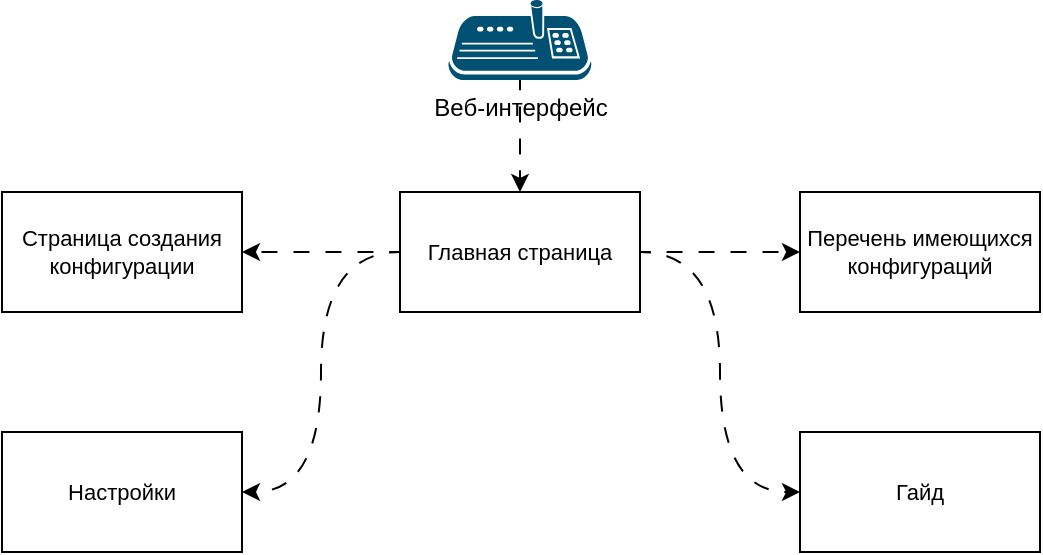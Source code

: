 <mxfile version="26.0.15">
  <diagram name="Page-1" id="mynGqa96a9ndCNqvYNBf">
    <mxGraphModel dx="1567" dy="632" grid="0" gridSize="10" guides="1" tooltips="1" connect="1" arrows="1" fold="1" page="0" pageScale="1" pageWidth="850" pageHeight="1100" math="0" shadow="0">
      <root>
        <mxCell id="0" />
        <mxCell id="KJfv0gg_ucI4pZ0g48hR-99" value="UX" visible="0" parent="0" />
        <mxCell id="KJfv0gg_ucI4pZ0g48hR-151" style="edgeStyle=orthogonalEdgeStyle;shape=connector;curved=1;rounded=0;orthogonalLoop=1;jettySize=auto;html=1;entryX=0;entryY=0.5;entryDx=0;entryDy=0;shadow=0;strokeColor=default;align=center;verticalAlign=middle;fontFamily=Helvetica;fontSize=11;fontColor=default;labelBackgroundColor=default;endArrow=classic;flowAnimation=1;" edge="1" parent="KJfv0gg_ucI4pZ0g48hR-99" source="KJfv0gg_ucI4pZ0g48hR-100" target="KJfv0gg_ucI4pZ0g48hR-150">
          <mxGeometry relative="1" as="geometry" />
        </mxCell>
        <mxCell id="KJfv0gg_ucI4pZ0g48hR-100" value="Пользователь" style="shape=umlActor;verticalLabelPosition=bottom;verticalAlign=top;html=1;outlineConnect=0;" vertex="1" parent="KJfv0gg_ucI4pZ0g48hR-99">
          <mxGeometry x="40" y="140" width="30" height="60" as="geometry" />
        </mxCell>
        <mxCell id="KJfv0gg_ucI4pZ0g48hR-153" value="" style="edgeStyle=orthogonalEdgeStyle;shape=connector;curved=1;rounded=0;orthogonalLoop=1;jettySize=auto;html=1;shadow=0;strokeColor=default;align=center;verticalAlign=middle;fontFamily=Helvetica;fontSize=11;fontColor=default;labelBackgroundColor=default;endArrow=classic;flowAnimation=1;" edge="1" parent="KJfv0gg_ucI4pZ0g48hR-99" source="KJfv0gg_ucI4pZ0g48hR-150" target="KJfv0gg_ucI4pZ0g48hR-152">
          <mxGeometry relative="1" as="geometry" />
        </mxCell>
        <mxCell id="KJfv0gg_ucI4pZ0g48hR-150" value="&lt;span&gt;Начало работы с продуктом&lt;/span&gt;" style="ellipse;whiteSpace=wrap;html=1;fontFamily=Helvetica;fontSize=11;fontColor=default;labelBackgroundColor=default;" vertex="1" parent="KJfv0gg_ucI4pZ0g48hR-99">
          <mxGeometry x="122" y="130" width="204" height="80" as="geometry" />
        </mxCell>
        <mxCell id="KJfv0gg_ucI4pZ0g48hR-155" value="" style="edgeStyle=orthogonalEdgeStyle;shape=connector;curved=1;rounded=0;orthogonalLoop=1;jettySize=auto;html=1;shadow=0;strokeColor=default;align=center;verticalAlign=middle;fontFamily=Helvetica;fontSize=11;fontColor=default;labelBackgroundColor=default;endArrow=classic;flowAnimation=1;" edge="1" parent="KJfv0gg_ucI4pZ0g48hR-99" source="KJfv0gg_ucI4pZ0g48hR-152" target="KJfv0gg_ucI4pZ0g48hR-154">
          <mxGeometry relative="1" as="geometry" />
        </mxCell>
        <mxCell id="KJfv0gg_ucI4pZ0g48hR-156" value="Нет" style="edgeLabel;html=1;align=center;verticalAlign=middle;resizable=0;points=[];fontFamily=Helvetica;fontSize=11;fontColor=default;labelBackgroundColor=default;" vertex="1" connectable="0" parent="KJfv0gg_ucI4pZ0g48hR-155">
          <mxGeometry x="-0.119" relative="1" as="geometry">
            <mxPoint as="offset" />
          </mxGeometry>
        </mxCell>
        <mxCell id="KJfv0gg_ucI4pZ0g48hR-159" value="" style="edgeStyle=orthogonalEdgeStyle;shape=connector;curved=1;rounded=0;orthogonalLoop=1;jettySize=auto;html=1;shadow=0;strokeColor=default;align=center;verticalAlign=middle;fontFamily=Helvetica;fontSize=11;fontColor=default;labelBackgroundColor=default;endArrow=classic;flowAnimation=1;" edge="1" parent="KJfv0gg_ucI4pZ0g48hR-99" source="KJfv0gg_ucI4pZ0g48hR-152" target="KJfv0gg_ucI4pZ0g48hR-158">
          <mxGeometry relative="1" as="geometry" />
        </mxCell>
        <mxCell id="KJfv0gg_ucI4pZ0g48hR-160" value="Да" style="edgeLabel;html=1;align=center;verticalAlign=middle;resizable=0;points=[];fontFamily=Helvetica;fontSize=11;fontColor=default;labelBackgroundColor=default;" vertex="1" connectable="0" parent="KJfv0gg_ucI4pZ0g48hR-159">
          <mxGeometry x="-0.03" relative="1" as="geometry">
            <mxPoint as="offset" />
          </mxGeometry>
        </mxCell>
        <mxCell id="KJfv0gg_ucI4pZ0g48hR-152" value="Конфигурация&lt;div&gt;существует?&lt;/div&gt;" style="rhombus;whiteSpace=wrap;html=1;fontSize=11;labelBackgroundColor=default;" vertex="1" parent="KJfv0gg_ucI4pZ0g48hR-99">
          <mxGeometry x="148.5" y="289" width="151" height="80" as="geometry" />
        </mxCell>
        <mxCell id="KJfv0gg_ucI4pZ0g48hR-162" value="" style="edgeStyle=orthogonalEdgeStyle;shape=connector;curved=1;rounded=0;orthogonalLoop=1;jettySize=auto;html=1;shadow=0;strokeColor=default;align=center;verticalAlign=middle;fontFamily=Helvetica;fontSize=11;fontColor=default;labelBackgroundColor=default;endArrow=classic;flowAnimation=1;" edge="1" parent="KJfv0gg_ucI4pZ0g48hR-99" source="KJfv0gg_ucI4pZ0g48hR-154" target="KJfv0gg_ucI4pZ0g48hR-161">
          <mxGeometry relative="1" as="geometry" />
        </mxCell>
        <mxCell id="KJfv0gg_ucI4pZ0g48hR-154" value="Создание конфигурации" style="ellipse;whiteSpace=wrap;html=1;fontSize=11;labelBackgroundColor=default;" vertex="1" parent="KJfv0gg_ucI4pZ0g48hR-99">
          <mxGeometry x="-122" y="289" width="155" height="80" as="geometry" />
        </mxCell>
        <mxCell id="KJfv0gg_ucI4pZ0g48hR-215" value="" style="edgeStyle=orthogonalEdgeStyle;shape=connector;curved=1;rounded=0;orthogonalLoop=1;jettySize=auto;html=1;shadow=0;strokeColor=default;align=center;verticalAlign=middle;fontFamily=Helvetica;fontSize=11;fontColor=default;labelBorderColor=none;labelBackgroundColor=none;endArrow=classic;flowAnimation=1;" edge="1" parent="KJfv0gg_ucI4pZ0g48hR-99" source="KJfv0gg_ucI4pZ0g48hR-158" target="KJfv0gg_ucI4pZ0g48hR-214">
          <mxGeometry relative="1" as="geometry" />
        </mxCell>
        <mxCell id="KJfv0gg_ucI4pZ0g48hR-158" value="Выбор конфигурации из списка существующих" style="ellipse;whiteSpace=wrap;html=1;fontSize=11;labelBackgroundColor=none;" vertex="1" parent="KJfv0gg_ucI4pZ0g48hR-99">
          <mxGeometry x="415" y="289" width="136" height="80" as="geometry" />
        </mxCell>
        <mxCell id="KJfv0gg_ucI4pZ0g48hR-164" value="" style="edgeStyle=orthogonalEdgeStyle;shape=connector;curved=1;rounded=0;orthogonalLoop=1;jettySize=auto;html=1;shadow=0;strokeColor=default;align=center;verticalAlign=middle;fontFamily=Helvetica;fontSize=11;fontColor=default;labelBackgroundColor=default;endArrow=classic;flowAnimation=1;" edge="1" parent="KJfv0gg_ucI4pZ0g48hR-99" source="KJfv0gg_ucI4pZ0g48hR-161" target="KJfv0gg_ucI4pZ0g48hR-163">
          <mxGeometry relative="1" as="geometry" />
        </mxCell>
        <mxCell id="KJfv0gg_ucI4pZ0g48hR-161" value="Задать имя новой конфигурации" style="shape=process;whiteSpace=wrap;html=1;backgroundOutline=1;fontSize=11;labelBackgroundColor=default;rounded=0;shadow=0;" vertex="1" parent="KJfv0gg_ucI4pZ0g48hR-99">
          <mxGeometry x="-104.5" y="459" width="120" height="60" as="geometry" />
        </mxCell>
        <mxCell id="KJfv0gg_ucI4pZ0g48hR-166" value="" style="edgeStyle=orthogonalEdgeStyle;shape=connector;curved=1;rounded=0;orthogonalLoop=1;jettySize=auto;html=1;shadow=0;strokeColor=default;align=center;verticalAlign=middle;fontFamily=Helvetica;fontSize=11;fontColor=default;labelBackgroundColor=default;endArrow=classic;flowAnimation=1;" edge="1" parent="KJfv0gg_ucI4pZ0g48hR-99" source="KJfv0gg_ucI4pZ0g48hR-163" target="KJfv0gg_ucI4pZ0g48hR-165">
          <mxGeometry relative="1" as="geometry" />
        </mxCell>
        <mxCell id="KJfv0gg_ucI4pZ0g48hR-163" value="Задать домен сайта" style="shape=process;whiteSpace=wrap;html=1;backgroundOutline=1;fontSize=11;labelBackgroundColor=default;rounded=0;shadow=0;" vertex="1" parent="KJfv0gg_ucI4pZ0g48hR-99">
          <mxGeometry x="-104.5" y="599" width="120" height="60" as="geometry" />
        </mxCell>
        <mxCell id="KJfv0gg_ucI4pZ0g48hR-168" value="" style="edgeStyle=orthogonalEdgeStyle;shape=connector;curved=1;rounded=0;orthogonalLoop=1;jettySize=auto;html=1;shadow=0;strokeColor=default;align=center;verticalAlign=middle;fontFamily=Helvetica;fontSize=11;fontColor=default;labelBackgroundColor=default;endArrow=classic;flowAnimation=1;" edge="1" parent="KJfv0gg_ucI4pZ0g48hR-99" source="KJfv0gg_ucI4pZ0g48hR-165" target="KJfv0gg_ucI4pZ0g48hR-167">
          <mxGeometry relative="1" as="geometry" />
        </mxCell>
        <mxCell id="KJfv0gg_ucI4pZ0g48hR-165" value="Нажать на кнопку &quot;Выбрать референсный элемент&quot;" style="shape=process;whiteSpace=wrap;html=1;backgroundOutline=1;fontSize=11;labelBackgroundColor=default;rounded=0;shadow=0;" vertex="1" parent="KJfv0gg_ucI4pZ0g48hR-99">
          <mxGeometry x="-104.5" y="739" width="120" height="60" as="geometry" />
        </mxCell>
        <mxCell id="KJfv0gg_ucI4pZ0g48hR-170" value="" style="edgeStyle=orthogonalEdgeStyle;shape=connector;curved=1;rounded=0;orthogonalLoop=1;jettySize=auto;html=1;shadow=0;strokeColor=default;align=center;verticalAlign=middle;fontFamily=Helvetica;fontSize=11;fontColor=default;labelBackgroundColor=default;endArrow=classic;flowAnimation=1;" edge="1" parent="KJfv0gg_ucI4pZ0g48hR-99" source="KJfv0gg_ucI4pZ0g48hR-167" target="KJfv0gg_ucI4pZ0g48hR-169">
          <mxGeometry relative="1" as="geometry" />
        </mxCell>
        <mxCell id="KJfv0gg_ucI4pZ0g48hR-167" value="Открывается заданный сайт, запускается скрипт и ожидает выбора элемента на странице" style="whiteSpace=wrap;html=1;fontSize=11;labelBackgroundColor=default;rounded=0;shadow=0;" vertex="1" parent="KJfv0gg_ucI4pZ0g48hR-99">
          <mxGeometry x="-104.5" y="879" width="120" height="71" as="geometry" />
        </mxCell>
        <mxCell id="KJfv0gg_ucI4pZ0g48hR-174" value="" style="edgeStyle=orthogonalEdgeStyle;shape=connector;curved=1;rounded=0;orthogonalLoop=1;jettySize=auto;html=1;shadow=0;strokeColor=default;align=center;verticalAlign=middle;fontFamily=Helvetica;fontSize=11;fontColor=default;labelBackgroundColor=default;endArrow=classic;flowAnimation=1;" edge="1" parent="KJfv0gg_ucI4pZ0g48hR-99" source="KJfv0gg_ucI4pZ0g48hR-169" target="KJfv0gg_ucI4pZ0g48hR-173">
          <mxGeometry relative="1" as="geometry" />
        </mxCell>
        <mxCell id="KJfv0gg_ucI4pZ0g48hR-169" value="Подсвечиваются подобные элементы, а пользователю показывается информация о выбранном элементе и предлагается подтвердить выбранный элемент" style="whiteSpace=wrap;html=1;fontSize=11;labelBackgroundColor=default;rounded=0;shadow=0;" vertex="1" parent="KJfv0gg_ucI4pZ0g48hR-99">
          <mxGeometry x="-104.5" y="1035.5" width="120" height="130.5" as="geometry" />
        </mxCell>
        <mxCell id="KJfv0gg_ucI4pZ0g48hR-176" value="Нет" style="edgeStyle=orthogonalEdgeStyle;shape=connector;curved=1;rounded=0;orthogonalLoop=1;jettySize=auto;html=1;shadow=0;strokeColor=default;align=center;verticalAlign=middle;fontFamily=Helvetica;fontSize=11;fontColor=default;labelBackgroundColor=default;endArrow=classic;flowAnimation=1;entryX=0;entryY=0.5;entryDx=0;entryDy=0;exitX=0;exitY=0.5;exitDx=0;exitDy=0;" edge="1" parent="KJfv0gg_ucI4pZ0g48hR-99" source="KJfv0gg_ucI4pZ0g48hR-173" target="KJfv0gg_ucI4pZ0g48hR-167">
          <mxGeometry relative="1" as="geometry" />
        </mxCell>
        <mxCell id="KJfv0gg_ucI4pZ0g48hR-178" value="" style="edgeStyle=orthogonalEdgeStyle;shape=connector;curved=1;rounded=0;orthogonalLoop=1;jettySize=auto;html=1;shadow=0;strokeColor=default;align=center;verticalAlign=middle;fontFamily=Helvetica;fontSize=11;fontColor=default;labelBackgroundColor=default;endArrow=classic;flowAnimation=1;" edge="1" parent="KJfv0gg_ucI4pZ0g48hR-99" source="KJfv0gg_ucI4pZ0g48hR-173" target="KJfv0gg_ucI4pZ0g48hR-177">
          <mxGeometry relative="1" as="geometry" />
        </mxCell>
        <mxCell id="KJfv0gg_ucI4pZ0g48hR-173" value="Выбранный элемент указан верно?" style="rhombus;whiteSpace=wrap;html=1;fontSize=11;labelBackgroundColor=default;rounded=0;shadow=0;" vertex="1" parent="KJfv0gg_ucI4pZ0g48hR-99">
          <mxGeometry x="-174.12" y="1257" width="259.25" height="93.75" as="geometry" />
        </mxCell>
        <mxCell id="KJfv0gg_ucI4pZ0g48hR-180" value="" style="edgeStyle=orthogonalEdgeStyle;shape=connector;curved=1;rounded=0;orthogonalLoop=1;jettySize=auto;html=1;shadow=0;strokeColor=default;align=center;verticalAlign=middle;fontFamily=Helvetica;fontSize=11;fontColor=default;labelBackgroundColor=default;endArrow=classic;flowAnimation=1;" edge="1" parent="KJfv0gg_ucI4pZ0g48hR-99" source="KJfv0gg_ucI4pZ0g48hR-177" target="KJfv0gg_ucI4pZ0g48hR-179">
          <mxGeometry relative="1" as="geometry" />
        </mxCell>
        <mxCell id="KJfv0gg_ucI4pZ0g48hR-177" value="Сбор информации из элементов" style="rounded=0;whiteSpace=wrap;html=1;fontSize=11;labelBackgroundColor=default;shadow=0;" vertex="1" parent="KJfv0gg_ucI4pZ0g48hR-99">
          <mxGeometry x="-104.495" y="1447.625" width="120" height="60" as="geometry" />
        </mxCell>
        <mxCell id="KJfv0gg_ucI4pZ0g48hR-182" value="" style="edgeStyle=orthogonalEdgeStyle;shape=connector;curved=1;rounded=0;orthogonalLoop=1;jettySize=auto;html=1;shadow=0;strokeColor=default;align=center;verticalAlign=middle;fontFamily=Helvetica;fontSize=11;fontColor=default;labelBackgroundColor=default;endArrow=classic;flowAnimation=1;" edge="1" parent="KJfv0gg_ucI4pZ0g48hR-99" source="KJfv0gg_ucI4pZ0g48hR-179" target="KJfv0gg_ucI4pZ0g48hR-181">
          <mxGeometry relative="1" as="geometry" />
        </mxCell>
        <mxCell id="KJfv0gg_ucI4pZ0g48hR-179" value="Анализ полученной информации" style="whiteSpace=wrap;html=1;fontSize=11;rounded=0;labelBackgroundColor=default;shadow=0;" vertex="1" parent="KJfv0gg_ucI4pZ0g48hR-99">
          <mxGeometry x="-104.495" y="1587.625" width="120" height="60" as="geometry" />
        </mxCell>
        <mxCell id="KJfv0gg_ucI4pZ0g48hR-184" value="" style="edgeStyle=orthogonalEdgeStyle;shape=connector;curved=1;rounded=0;orthogonalLoop=1;jettySize=auto;html=1;shadow=0;strokeColor=default;align=center;verticalAlign=middle;fontFamily=Helvetica;fontSize=11;fontColor=default;labelBackgroundColor=default;endArrow=classic;flowAnimation=1;" edge="1" parent="KJfv0gg_ucI4pZ0g48hR-99" source="KJfv0gg_ucI4pZ0g48hR-181" target="KJfv0gg_ucI4pZ0g48hR-183">
          <mxGeometry relative="1" as="geometry" />
        </mxCell>
        <mxCell id="KJfv0gg_ucI4pZ0g48hR-181" value="Предоставление информации в виде удобной таблички для настройки нужной пользователю информации" style="whiteSpace=wrap;html=1;fontSize=11;rounded=0;labelBackgroundColor=default;shadow=0;" vertex="1" parent="KJfv0gg_ucI4pZ0g48hR-99">
          <mxGeometry x="-104.49" y="1727.63" width="120" height="86.38" as="geometry" />
        </mxCell>
        <mxCell id="KJfv0gg_ucI4pZ0g48hR-188" value="" style="edgeStyle=orthogonalEdgeStyle;shape=connector;curved=1;rounded=0;orthogonalLoop=1;jettySize=auto;html=1;shadow=0;strokeColor=default;align=center;verticalAlign=middle;fontFamily=Helvetica;fontSize=11;fontColor=default;labelBackgroundColor=default;endArrow=classic;flowAnimation=1;" edge="1" parent="KJfv0gg_ucI4pZ0g48hR-99" source="KJfv0gg_ucI4pZ0g48hR-183" target="KJfv0gg_ucI4pZ0g48hR-187">
          <mxGeometry relative="1" as="geometry" />
        </mxCell>
        <mxCell id="KJfv0gg_ucI4pZ0g48hR-183" value="Пользователь настраивает форматирование сохраняемой информации" style="shape=process;whiteSpace=wrap;html=1;backgroundOutline=1;fontSize=11;rounded=0;labelBackgroundColor=default;shadow=0;" vertex="1" parent="KJfv0gg_ucI4pZ0g48hR-99">
          <mxGeometry x="-104.49" y="1907.2" width="120" height="79.8" as="geometry" />
        </mxCell>
        <mxCell id="KJfv0gg_ucI4pZ0g48hR-190" value="" style="edgeStyle=orthogonalEdgeStyle;shape=connector;curved=1;rounded=0;orthogonalLoop=1;jettySize=auto;html=1;shadow=0;strokeColor=default;align=center;verticalAlign=middle;fontFamily=Helvetica;fontSize=11;fontColor=default;labelBorderColor=none;labelBackgroundColor=default;endArrow=classic;flowAnimation=1;" edge="1" parent="KJfv0gg_ucI4pZ0g48hR-99" source="KJfv0gg_ucI4pZ0g48hR-187" target="KJfv0gg_ucI4pZ0g48hR-189">
          <mxGeometry relative="1" as="geometry" />
        </mxCell>
        <mxCell id="KJfv0gg_ucI4pZ0g48hR-194" value="По кнопке" style="edgeLabel;html=1;align=center;verticalAlign=middle;resizable=0;points=[];rounded=0;shadow=0;strokeColor=default;fontFamily=Helvetica;fontSize=11;fontColor=default;labelBorderColor=none;labelBackgroundColor=default;fillColor=default;" vertex="1" connectable="0" parent="KJfv0gg_ucI4pZ0g48hR-190">
          <mxGeometry x="0.078" y="1" relative="1" as="geometry">
            <mxPoint as="offset" />
          </mxGeometry>
        </mxCell>
        <mxCell id="KJfv0gg_ucI4pZ0g48hR-192" value="" style="edgeStyle=orthogonalEdgeStyle;shape=connector;curved=1;rounded=0;orthogonalLoop=1;jettySize=auto;html=1;shadow=0;strokeColor=default;align=center;verticalAlign=middle;fontFamily=Helvetica;fontSize=11;fontColor=default;labelBorderColor=none;labelBackgroundColor=none;endArrow=classic;flowAnimation=1;" edge="1" parent="KJfv0gg_ucI4pZ0g48hR-99" source="KJfv0gg_ucI4pZ0g48hR-187" target="KJfv0gg_ucI4pZ0g48hR-191">
          <mxGeometry relative="1" as="geometry" />
        </mxCell>
        <mxCell id="KJfv0gg_ucI4pZ0g48hR-193" value="По ссылке" style="edgeLabel;html=1;align=center;verticalAlign=middle;resizable=0;points=[];rounded=0;shadow=0;strokeColor=default;fontFamily=Helvetica;fontSize=11;fontColor=default;labelBorderColor=none;labelBackgroundColor=default;fillColor=default;" vertex="1" connectable="0" parent="KJfv0gg_ucI4pZ0g48hR-192">
          <mxGeometry x="0.032" y="-1" relative="1" as="geometry">
            <mxPoint as="offset" />
          </mxGeometry>
        </mxCell>
        <mxCell id="KJfv0gg_ucI4pZ0g48hR-196" value="" style="edgeStyle=orthogonalEdgeStyle;shape=connector;curved=1;rounded=0;orthogonalLoop=1;jettySize=auto;html=1;shadow=0;strokeColor=default;align=center;verticalAlign=middle;fontFamily=Helvetica;fontSize=11;fontColor=default;labelBorderColor=none;labelBackgroundColor=none;endArrow=classic;flowAnimation=1;" edge="1" parent="KJfv0gg_ucI4pZ0g48hR-99" source="KJfv0gg_ucI4pZ0g48hR-187" target="KJfv0gg_ucI4pZ0g48hR-195">
          <mxGeometry relative="1" as="geometry" />
        </mxCell>
        <mxCell id="KJfv0gg_ucI4pZ0g48hR-187" value="Выбор способа&lt;div&gt;перехода по&amp;nbsp;&lt;/div&gt;&lt;div&gt;страницам&lt;/div&gt;" style="rhombus;whiteSpace=wrap;html=1;fontSize=11;rounded=0;labelBackgroundColor=none;shadow=0;textShadow=0;labelBorderColor=none;fontColor=default;" vertex="1" parent="KJfv0gg_ucI4pZ0g48hR-99">
          <mxGeometry x="-122" y="2047" width="154.74" height="99" as="geometry" />
        </mxCell>
        <mxCell id="KJfv0gg_ucI4pZ0g48hR-197" style="edgeStyle=orthogonalEdgeStyle;shape=connector;curved=1;rounded=0;orthogonalLoop=1;jettySize=auto;html=1;exitX=0.5;exitY=1;exitDx=0;exitDy=0;entryX=0;entryY=0.5;entryDx=0;entryDy=0;shadow=0;strokeColor=default;align=center;verticalAlign=middle;fontFamily=Helvetica;fontSize=11;fontColor=default;labelBorderColor=none;labelBackgroundColor=none;endArrow=classic;flowAnimation=1;" edge="1" parent="KJfv0gg_ucI4pZ0g48hR-99" source="KJfv0gg_ucI4pZ0g48hR-189" target="KJfv0gg_ucI4pZ0g48hR-195">
          <mxGeometry relative="1" as="geometry" />
        </mxCell>
        <mxCell id="KJfv0gg_ucI4pZ0g48hR-189" value="Выбор элемента кнопки на странице" style="shape=process;whiteSpace=wrap;html=1;backgroundOutline=1;fontSize=11;rounded=0;labelBackgroundColor=none;shadow=0;labelBorderColor=none;" vertex="1" parent="KJfv0gg_ucI4pZ0g48hR-99">
          <mxGeometry x="-339.37" y="2066.5" width="120" height="60" as="geometry" />
        </mxCell>
        <mxCell id="KJfv0gg_ucI4pZ0g48hR-198" style="edgeStyle=orthogonalEdgeStyle;shape=connector;curved=1;rounded=0;orthogonalLoop=1;jettySize=auto;html=1;exitX=0.5;exitY=1;exitDx=0;exitDy=0;entryX=1;entryY=0.5;entryDx=0;entryDy=0;shadow=0;strokeColor=default;align=center;verticalAlign=middle;fontFamily=Helvetica;fontSize=11;fontColor=default;labelBorderColor=none;labelBackgroundColor=none;endArrow=classic;flowAnimation=1;" edge="1" parent="KJfv0gg_ucI4pZ0g48hR-99" source="KJfv0gg_ucI4pZ0g48hR-191" target="KJfv0gg_ucI4pZ0g48hR-195">
          <mxGeometry relative="1" as="geometry" />
        </mxCell>
        <mxCell id="KJfv0gg_ucI4pZ0g48hR-191" value="Установление инкремента и позиции в ссылке" style="shape=process;whiteSpace=wrap;html=1;backgroundOutline=1;fontSize=11;rounded=0;labelBackgroundColor=none;shadow=0;labelBorderColor=none;" vertex="1" parent="KJfv0gg_ucI4pZ0g48hR-99">
          <mxGeometry x="130.11" y="2066.5" width="120" height="60" as="geometry" />
        </mxCell>
        <mxCell id="KJfv0gg_ucI4pZ0g48hR-202" value="" style="edgeStyle=orthogonalEdgeStyle;shape=connector;curved=1;rounded=0;orthogonalLoop=1;jettySize=auto;html=1;shadow=0;strokeColor=default;align=center;verticalAlign=middle;fontFamily=Helvetica;fontSize=11;fontColor=default;labelBorderColor=none;labelBackgroundColor=none;endArrow=classic;flowAnimation=1;" edge="1" parent="KJfv0gg_ucI4pZ0g48hR-99" source="KJfv0gg_ucI4pZ0g48hR-195" target="KJfv0gg_ucI4pZ0g48hR-201">
          <mxGeometry relative="1" as="geometry" />
        </mxCell>
        <mxCell id="KJfv0gg_ucI4pZ0g48hR-195" value="Вывод всей собранной информации о конфигурации" style="rounded=0;whiteSpace=wrap;html=1;fontSize=11;labelBackgroundColor=none;shadow=0;labelBorderColor=none;" vertex="1" parent="KJfv0gg_ucI4pZ0g48hR-99">
          <mxGeometry x="-118.31" y="2247" width="147.37" height="60" as="geometry" />
        </mxCell>
        <mxCell id="KJfv0gg_ucI4pZ0g48hR-206" value="" style="edgeStyle=orthogonalEdgeStyle;shape=connector;curved=1;rounded=0;orthogonalLoop=1;jettySize=auto;html=1;shadow=0;strokeColor=default;align=center;verticalAlign=middle;fontFamily=Helvetica;fontSize=11;fontColor=default;labelBorderColor=none;labelBackgroundColor=none;endArrow=classic;flowAnimation=1;" edge="1" parent="KJfv0gg_ucI4pZ0g48hR-99" source="KJfv0gg_ucI4pZ0g48hR-201" target="KJfv0gg_ucI4pZ0g48hR-205">
          <mxGeometry relative="1" as="geometry">
            <Array as="points">
              <mxPoint x="-142" y="2425" />
              <mxPoint x="-142" y="2425" />
            </Array>
          </mxGeometry>
        </mxCell>
        <mxCell id="KJfv0gg_ucI4pZ0g48hR-209" value="&lt;span style=&quot;background-color: light-dark(#ffffff, var(--ge-dark-color, #121212));&quot;&gt;Сброс&lt;/span&gt;" style="edgeLabel;html=1;align=center;verticalAlign=middle;resizable=0;points=[];rounded=0;shadow=0;strokeColor=default;fontFamily=Helvetica;fontSize=11;fontColor=default;labelBorderColor=none;labelBackgroundColor=none;fillColor=default;" vertex="1" connectable="0" parent="KJfv0gg_ucI4pZ0g48hR-206">
          <mxGeometry x="-0.198" y="-1" relative="1" as="geometry">
            <mxPoint as="offset" />
          </mxGeometry>
        </mxCell>
        <mxCell id="KJfv0gg_ucI4pZ0g48hR-208" value="" style="edgeStyle=orthogonalEdgeStyle;shape=connector;curved=1;rounded=0;orthogonalLoop=1;jettySize=auto;html=1;shadow=0;strokeColor=default;align=center;verticalAlign=middle;fontFamily=Helvetica;fontSize=11;fontColor=default;labelBorderColor=none;labelBackgroundColor=none;endArrow=classic;flowAnimation=1;" edge="1" parent="KJfv0gg_ucI4pZ0g48hR-99" source="KJfv0gg_ucI4pZ0g48hR-201" target="KJfv0gg_ucI4pZ0g48hR-207">
          <mxGeometry relative="1" as="geometry" />
        </mxCell>
        <mxCell id="KJfv0gg_ucI4pZ0g48hR-210" value="&lt;span style=&quot;background-color: light-dark(#ffffff, var(--ge-dark-color, #121212));&quot;&gt;Сохранить&lt;/span&gt;" style="edgeLabel;html=1;align=center;verticalAlign=middle;resizable=0;points=[];rounded=0;shadow=0;strokeColor=default;fontFamily=Helvetica;fontSize=11;fontColor=default;labelBorderColor=none;labelBackgroundColor=none;fillColor=default;" vertex="1" connectable="0" parent="KJfv0gg_ucI4pZ0g48hR-208">
          <mxGeometry x="-0.212" y="3" relative="1" as="geometry">
            <mxPoint as="offset" />
          </mxGeometry>
        </mxCell>
        <mxCell id="KJfv0gg_ucI4pZ0g48hR-201" value="Подтверждение&lt;div&gt;сохранения&lt;/div&gt;&lt;div&gt;конфигурации&lt;/div&gt;" style="rhombus;whiteSpace=wrap;html=1;fontSize=11;rounded=0;labelBackgroundColor=none;shadow=0;labelBorderColor=none;" vertex="1" parent="KJfv0gg_ucI4pZ0g48hR-99">
          <mxGeometry x="-117.57" y="2370" width="146.63" height="109" as="geometry" />
        </mxCell>
        <mxCell id="KJfv0gg_ucI4pZ0g48hR-212" style="edgeStyle=orthogonalEdgeStyle;shape=connector;curved=1;rounded=0;orthogonalLoop=1;jettySize=auto;html=1;exitX=0.5;exitY=1;exitDx=0;exitDy=0;entryX=0;entryY=0.5;entryDx=0;entryDy=0;shadow=0;strokeColor=default;align=center;verticalAlign=middle;fontFamily=Helvetica;fontSize=11;fontColor=default;labelBorderColor=none;labelBackgroundColor=none;endArrow=classic;flowAnimation=1;" edge="1" parent="KJfv0gg_ucI4pZ0g48hR-99" source="KJfv0gg_ucI4pZ0g48hR-205" target="KJfv0gg_ucI4pZ0g48hR-231">
          <mxGeometry relative="1" as="geometry">
            <mxPoint x="-104.26" y="2569.0" as="targetPoint" />
          </mxGeometry>
        </mxCell>
        <mxCell id="KJfv0gg_ucI4pZ0g48hR-205" value="Сброс собранной конфигурации" style="rounded=0;whiteSpace=wrap;html=1;fontSize=11;labelBackgroundColor=none;shadow=0;labelBorderColor=none;" vertex="1" parent="KJfv0gg_ucI4pZ0g48hR-99">
          <mxGeometry x="-330.885" y="2394.5" width="120" height="60" as="geometry" />
        </mxCell>
        <mxCell id="KJfv0gg_ucI4pZ0g48hR-213" style="edgeStyle=orthogonalEdgeStyle;shape=connector;curved=1;rounded=0;orthogonalLoop=1;jettySize=auto;html=1;exitX=0.5;exitY=1;exitDx=0;exitDy=0;entryX=1;entryY=0.5;entryDx=0;entryDy=0;shadow=0;strokeColor=default;align=center;verticalAlign=middle;fontFamily=Helvetica;fontSize=11;fontColor=default;labelBorderColor=none;labelBackgroundColor=none;endArrow=classic;flowAnimation=1;" edge="1" parent="KJfv0gg_ucI4pZ0g48hR-99" source="KJfv0gg_ucI4pZ0g48hR-207" target="KJfv0gg_ucI4pZ0g48hR-231">
          <mxGeometry relative="1" as="geometry">
            <mxPoint x="15.74" y="2569.0" as="targetPoint" />
          </mxGeometry>
        </mxCell>
        <mxCell id="KJfv0gg_ucI4pZ0g48hR-207" value="Сохранение собранной конфигурации" style="whiteSpace=wrap;html=1;fontSize=11;rounded=0;labelBackgroundColor=none;shadow=0;labelBorderColor=none;" vertex="1" parent="KJfv0gg_ucI4pZ0g48hR-99">
          <mxGeometry x="122.375" y="2394.5" width="120" height="60" as="geometry" />
        </mxCell>
        <mxCell id="KJfv0gg_ucI4pZ0g48hR-217" value="" style="edgeStyle=orthogonalEdgeStyle;shape=connector;curved=1;rounded=0;orthogonalLoop=1;jettySize=auto;html=1;shadow=0;strokeColor=default;align=center;verticalAlign=middle;fontFamily=Helvetica;fontSize=11;fontColor=default;labelBorderColor=none;labelBackgroundColor=none;endArrow=classic;flowAnimation=1;" edge="1" parent="KJfv0gg_ucI4pZ0g48hR-99" source="KJfv0gg_ucI4pZ0g48hR-214" target="KJfv0gg_ucI4pZ0g48hR-216">
          <mxGeometry relative="1" as="geometry" />
        </mxCell>
        <mxCell id="KJfv0gg_ucI4pZ0g48hR-214" value="Запуск сбора ниформации" style="whiteSpace=wrap;html=1;fontSize=11;labelBackgroundColor=none;" vertex="1" parent="KJfv0gg_ucI4pZ0g48hR-99">
          <mxGeometry x="423" y="459" width="120" height="60" as="geometry" />
        </mxCell>
        <mxCell id="KJfv0gg_ucI4pZ0g48hR-223" value="" style="edgeStyle=orthogonalEdgeStyle;shape=connector;curved=1;rounded=0;orthogonalLoop=1;jettySize=auto;html=1;shadow=0;strokeColor=default;align=center;verticalAlign=middle;fontFamily=Helvetica;fontSize=11;fontColor=default;labelBorderColor=none;labelBackgroundColor=none;endArrow=classic;flowAnimation=1;" edge="1" parent="KJfv0gg_ucI4pZ0g48hR-99" source="KJfv0gg_ucI4pZ0g48hR-216" target="KJfv0gg_ucI4pZ0g48hR-222">
          <mxGeometry relative="1" as="geometry" />
        </mxCell>
        <mxCell id="KJfv0gg_ucI4pZ0g48hR-216" value="Вывод собранной информации" style="whiteSpace=wrap;html=1;fontSize=11;labelBackgroundColor=none;" vertex="1" parent="KJfv0gg_ucI4pZ0g48hR-99">
          <mxGeometry x="423" y="599" width="120" height="60" as="geometry" />
        </mxCell>
        <mxCell id="KJfv0gg_ucI4pZ0g48hR-225" value="" style="edgeStyle=orthogonalEdgeStyle;shape=connector;curved=1;rounded=0;orthogonalLoop=1;jettySize=auto;html=1;shadow=0;strokeColor=default;align=center;verticalAlign=middle;fontFamily=Helvetica;fontSize=11;fontColor=default;labelBorderColor=none;labelBackgroundColor=none;endArrow=classic;flowAnimation=1;" edge="1" parent="KJfv0gg_ucI4pZ0g48hR-99" source="KJfv0gg_ucI4pZ0g48hR-222" target="KJfv0gg_ucI4pZ0g48hR-224">
          <mxGeometry relative="1" as="geometry" />
        </mxCell>
        <mxCell id="KJfv0gg_ucI4pZ0g48hR-228" value="" style="edgeStyle=orthogonalEdgeStyle;shape=connector;curved=1;rounded=0;orthogonalLoop=1;jettySize=auto;html=1;shadow=0;strokeColor=default;align=center;verticalAlign=middle;fontFamily=Helvetica;fontSize=11;fontColor=default;labelBorderColor=none;labelBackgroundColor=none;endArrow=classic;flowAnimation=1;" edge="1" parent="KJfv0gg_ucI4pZ0g48hR-99" source="KJfv0gg_ucI4pZ0g48hR-222" target="KJfv0gg_ucI4pZ0g48hR-227">
          <mxGeometry relative="1" as="geometry" />
        </mxCell>
        <mxCell id="KJfv0gg_ucI4pZ0g48hR-222" value="Валидна ли собранная информация?" style="rhombus;whiteSpace=wrap;html=1;fontSize=11;labelBackgroundColor=none;" vertex="1" parent="KJfv0gg_ucI4pZ0g48hR-99">
          <mxGeometry x="426" y="723" width="117" height="80" as="geometry" />
        </mxCell>
        <mxCell id="KJfv0gg_ucI4pZ0g48hR-226" style="edgeStyle=orthogonalEdgeStyle;shape=connector;curved=1;rounded=0;orthogonalLoop=1;jettySize=auto;html=1;exitX=0.5;exitY=0;exitDx=0;exitDy=0;entryX=1;entryY=0.5;entryDx=0;entryDy=0;shadow=0;strokeColor=default;align=center;verticalAlign=middle;fontFamily=Helvetica;fontSize=11;fontColor=default;labelBorderColor=none;labelBackgroundColor=none;endArrow=classic;flowAnimation=1;" edge="1" parent="KJfv0gg_ucI4pZ0g48hR-99" source="KJfv0gg_ucI4pZ0g48hR-224" target="KJfv0gg_ucI4pZ0g48hR-150">
          <mxGeometry relative="1" as="geometry">
            <Array as="points">
              <mxPoint x="681" y="163" />
              <mxPoint x="326" y="163" />
            </Array>
          </mxGeometry>
        </mxCell>
        <mxCell id="KJfv0gg_ucI4pZ0g48hR-224" value="Сброс собранной информации" style="whiteSpace=wrap;html=1;fontSize=11;labelBackgroundColor=none;" vertex="1" parent="KJfv0gg_ucI4pZ0g48hR-99">
          <mxGeometry x="621.5" y="733" width="120" height="60" as="geometry" />
        </mxCell>
        <mxCell id="KJfv0gg_ucI4pZ0g48hR-229" style="edgeStyle=orthogonalEdgeStyle;shape=connector;curved=1;rounded=0;orthogonalLoop=1;jettySize=auto;html=1;exitX=1;exitY=0.5;exitDx=0;exitDy=0;entryX=1;entryY=0.5;entryDx=0;entryDy=0;shadow=0;strokeColor=default;align=center;verticalAlign=middle;fontFamily=Helvetica;fontSize=11;fontColor=default;labelBorderColor=none;labelBackgroundColor=none;endArrow=classic;flowAnimation=1;" edge="1" parent="KJfv0gg_ucI4pZ0g48hR-99" source="KJfv0gg_ucI4pZ0g48hR-227" target="KJfv0gg_ucI4pZ0g48hR-150">
          <mxGeometry relative="1" as="geometry">
            <Array as="points">
              <mxPoint x="819" y="923" />
              <mxPoint x="819" y="163" />
              <mxPoint x="326" y="163" />
            </Array>
          </mxGeometry>
        </mxCell>
        <mxCell id="KJfv0gg_ucI4pZ0g48hR-227" value="Запись собранной информации в файл" style="whiteSpace=wrap;html=1;fontSize=11;labelBackgroundColor=none;" vertex="1" parent="KJfv0gg_ucI4pZ0g48hR-99">
          <mxGeometry x="424.5" y="893" width="120" height="60" as="geometry" />
        </mxCell>
        <mxCell id="KJfv0gg_ucI4pZ0g48hR-232" style="edgeStyle=orthogonalEdgeStyle;shape=connector;curved=1;rounded=0;orthogonalLoop=1;jettySize=auto;html=1;exitX=0.5;exitY=1;exitDx=0;exitDy=0;entryX=1;entryY=0.5;entryDx=0;entryDy=0;shadow=0;strokeColor=default;align=center;verticalAlign=middle;fontFamily=Helvetica;fontSize=11;fontColor=default;labelBorderColor=none;labelBackgroundColor=none;endArrow=classic;flowAnimation=1;" edge="1" parent="KJfv0gg_ucI4pZ0g48hR-99" source="KJfv0gg_ucI4pZ0g48hR-231" target="KJfv0gg_ucI4pZ0g48hR-150">
          <mxGeometry relative="1" as="geometry">
            <Array as="points">
              <mxPoint x="-44" y="2622" />
              <mxPoint x="1086" y="2622" />
              <mxPoint x="1086" y="166" />
              <mxPoint x="326" y="166" />
            </Array>
          </mxGeometry>
        </mxCell>
        <mxCell id="KJfv0gg_ucI4pZ0g48hR-231" value="Возвращение на главную страницу" style="rounded=0;whiteSpace=wrap;html=1;shadow=0;strokeColor=default;align=center;verticalAlign=middle;fontFamily=Helvetica;fontSize=11;fontColor=default;labelBorderColor=none;labelBackgroundColor=none;fillColor=default;" vertex="1" parent="KJfv0gg_ucI4pZ0g48hR-99">
          <mxGeometry x="-104.26" y="2542.0" width="120" height="60" as="geometry" />
        </mxCell>
        <mxCell id="KJfv0gg_ucI4pZ0g48hR-234" value="UI" parent="0" />
        <mxCell id="KJfv0gg_ucI4pZ0g48hR-259" style="edgeStyle=orthogonalEdgeStyle;shape=connector;curved=1;rounded=0;orthogonalLoop=1;jettySize=auto;html=1;entryX=0.5;entryY=0;entryDx=0;entryDy=0;shadow=0;strokeColor=default;align=center;verticalAlign=middle;fontFamily=Helvetica;fontSize=11;fontColor=default;labelBorderColor=none;labelBackgroundColor=none;endArrow=classic;flowAnimation=1;" edge="1" parent="KJfv0gg_ucI4pZ0g48hR-234" source="KJfv0gg_ucI4pZ0g48hR-255" target="KJfv0gg_ucI4pZ0g48hR-258">
          <mxGeometry relative="1" as="geometry" />
        </mxCell>
        <mxCell id="KJfv0gg_ucI4pZ0g48hR-255" value="Веб-интерфейс" style="points=[[0.13,0.24,0],[0.5,0.2,0],[0.62,0,0],[0.87,0.24,0],[0.95,0.55,0],[0.96,0.95,0],[0.5,1,0],[0.04,0.95,0],[0.05,0.55,0]];verticalLabelPosition=bottom;sketch=0;html=1;verticalAlign=top;aspect=fixed;align=center;pointerEvents=1;shape=mxgraph.cisco19.joystick_keyboard;fillColor=#005073;strokeColor=none;" vertex="1" parent="KJfv0gg_ucI4pZ0g48hR-234">
          <mxGeometry x="110" y="30" width="72" height="40" as="geometry" />
        </mxCell>
        <mxCell id="KJfv0gg_ucI4pZ0g48hR-261" value="" style="edgeStyle=orthogonalEdgeStyle;shape=connector;curved=1;rounded=0;orthogonalLoop=1;jettySize=auto;html=1;shadow=0;strokeColor=default;align=center;verticalAlign=middle;fontFamily=Helvetica;fontSize=11;fontColor=default;labelBorderColor=none;labelBackgroundColor=none;endArrow=classic;flowAnimation=1;" edge="1" parent="KJfv0gg_ucI4pZ0g48hR-234" source="KJfv0gg_ucI4pZ0g48hR-258" target="KJfv0gg_ucI4pZ0g48hR-260">
          <mxGeometry relative="1" as="geometry" />
        </mxCell>
        <mxCell id="KJfv0gg_ucI4pZ0g48hR-263" value="" style="edgeStyle=orthogonalEdgeStyle;shape=connector;curved=1;rounded=0;orthogonalLoop=1;jettySize=auto;html=1;shadow=0;strokeColor=default;align=center;verticalAlign=middle;fontFamily=Helvetica;fontSize=11;fontColor=default;labelBorderColor=none;labelBackgroundColor=none;endArrow=classic;flowAnimation=1;" edge="1" parent="KJfv0gg_ucI4pZ0g48hR-234" source="KJfv0gg_ucI4pZ0g48hR-258" target="KJfv0gg_ucI4pZ0g48hR-262">
          <mxGeometry relative="1" as="geometry" />
        </mxCell>
        <mxCell id="KJfv0gg_ucI4pZ0g48hR-265" value="" style="edgeStyle=orthogonalEdgeStyle;shape=connector;curved=1;rounded=0;orthogonalLoop=1;jettySize=auto;html=1;shadow=0;strokeColor=default;align=center;verticalAlign=middle;fontFamily=Helvetica;fontSize=11;fontColor=default;labelBorderColor=none;labelBackgroundColor=none;endArrow=classic;flowAnimation=1;entryX=1;entryY=0.5;entryDx=0;entryDy=0;" edge="1" parent="KJfv0gg_ucI4pZ0g48hR-234" source="KJfv0gg_ucI4pZ0g48hR-258" target="KJfv0gg_ucI4pZ0g48hR-264">
          <mxGeometry relative="1" as="geometry" />
        </mxCell>
        <mxCell id="KJfv0gg_ucI4pZ0g48hR-268" style="edgeStyle=orthogonalEdgeStyle;shape=connector;curved=1;rounded=0;orthogonalLoop=1;jettySize=auto;html=1;exitX=1;exitY=0.5;exitDx=0;exitDy=0;entryX=0;entryY=0.5;entryDx=0;entryDy=0;shadow=0;strokeColor=default;align=center;verticalAlign=middle;fontFamily=Helvetica;fontSize=11;fontColor=default;labelBorderColor=none;labelBackgroundColor=none;endArrow=classic;flowAnimation=1;" edge="1" parent="KJfv0gg_ucI4pZ0g48hR-234" source="KJfv0gg_ucI4pZ0g48hR-258" target="KJfv0gg_ucI4pZ0g48hR-267">
          <mxGeometry relative="1" as="geometry" />
        </mxCell>
        <mxCell id="KJfv0gg_ucI4pZ0g48hR-258" value="Главная страница" style="rounded=0;whiteSpace=wrap;html=1;shadow=0;strokeColor=default;align=center;verticalAlign=middle;fontFamily=Helvetica;fontSize=11;fontColor=default;labelBorderColor=none;labelBackgroundColor=none;fillColor=default;" vertex="1" parent="KJfv0gg_ucI4pZ0g48hR-234">
          <mxGeometry x="86" y="126" width="120" height="60" as="geometry" />
        </mxCell>
        <mxCell id="KJfv0gg_ucI4pZ0g48hR-260" value="Страница создания конфигурации" style="whiteSpace=wrap;html=1;fontSize=11;rounded=0;shadow=0;labelBorderColor=none;labelBackgroundColor=none;" vertex="1" parent="KJfv0gg_ucI4pZ0g48hR-234">
          <mxGeometry x="-113" y="126" width="120" height="60" as="geometry" />
        </mxCell>
        <mxCell id="KJfv0gg_ucI4pZ0g48hR-262" value="Перечень имеющихся конфигураций" style="whiteSpace=wrap;html=1;fontSize=11;rounded=0;shadow=0;labelBorderColor=none;labelBackgroundColor=none;" vertex="1" parent="KJfv0gg_ucI4pZ0g48hR-234">
          <mxGeometry x="286" y="126" width="120" height="60" as="geometry" />
        </mxCell>
        <mxCell id="KJfv0gg_ucI4pZ0g48hR-264" value="Настройки" style="whiteSpace=wrap;html=1;fontSize=11;rounded=0;shadow=0;labelBorderColor=none;labelBackgroundColor=none;" vertex="1" parent="KJfv0gg_ucI4pZ0g48hR-234">
          <mxGeometry x="-113" y="246" width="120" height="60" as="geometry" />
        </mxCell>
        <mxCell id="KJfv0gg_ucI4pZ0g48hR-267" value="Гайд" style="rounded=0;whiteSpace=wrap;html=1;shadow=0;strokeColor=default;align=center;verticalAlign=middle;fontFamily=Helvetica;fontSize=11;fontColor=default;labelBorderColor=none;labelBackgroundColor=none;fillColor=default;" vertex="1" parent="KJfv0gg_ucI4pZ0g48hR-234">
          <mxGeometry x="286" y="246" width="120" height="60" as="geometry" />
        </mxCell>
        <mxCell id="1" value="Общая схема" parent="0" visible="0" />
        <UserObject label="Пользователь" tags="Готово" id="KJfv0gg_ucI4pZ0g48hR-12">
          <mxCell style="shape=umlActor;verticalLabelPosition=bottom;verticalAlign=top;html=1;outlineConnect=0;" vertex="1" parent="1">
            <mxGeometry x="40" y="140" width="30" height="60" as="geometry" />
          </mxCell>
        </UserObject>
        <mxCell id="KJfv0gg_ucI4pZ0g48hR-50" style="edgeStyle=orthogonalEdgeStyle;shape=connector;curved=1;rounded=0;orthogonalLoop=1;jettySize=auto;html=1;exitX=0.95;exitY=0.55;exitDx=0;exitDy=0;exitPerimeter=0;entryX=0;entryY=0.5;entryDx=0;entryDy=0;shadow=0;strokeColor=default;align=center;verticalAlign=middle;fontFamily=Helvetica;fontSize=11;fontColor=default;labelBackgroundColor=default;endArrow=classic;flowAnimation=1;" edge="1" parent="1" source="KJfv0gg_ucI4pZ0g48hR-20" target="KJfv0gg_ucI4pZ0g48hR-27">
          <mxGeometry relative="1" as="geometry" />
        </mxCell>
        <mxCell id="KJfv0gg_ucI4pZ0g48hR-47" style="edgeStyle=orthogonalEdgeStyle;shape=connector;curved=1;rounded=0;orthogonalLoop=1;jettySize=auto;html=1;exitX=0;exitY=0.5;exitDx=0;exitDy=0;exitPerimeter=0;shadow=0;strokeColor=default;align=center;verticalAlign=middle;fontFamily=Helvetica;fontSize=11;fontColor=default;labelBackgroundColor=default;endArrow=classic;flowAnimation=1;" edge="1" parent="1" source="KJfv0gg_ucI4pZ0g48hR-24" target="KJfv0gg_ucI4pZ0g48hR-42">
          <mxGeometry relative="1" as="geometry" />
        </mxCell>
        <mxCell id="KJfv0gg_ucI4pZ0g48hR-24" value="Сайт (цель)" style="sketch=0;pointerEvents=1;shadow=0;dashed=0;html=1;strokeColor=none;labelPosition=center;verticalLabelPosition=bottom;verticalAlign=top;align=center;fillColor=#515151;shape=mxgraph.mscae.system_center.primary_site" vertex="1" parent="1">
          <mxGeometry x="540" y="20" width="38" height="50" as="geometry" />
        </mxCell>
        <mxCell id="KJfv0gg_ucI4pZ0g48hR-44" style="edgeStyle=orthogonalEdgeStyle;shape=connector;curved=1;rounded=0;orthogonalLoop=1;jettySize=auto;html=1;exitX=0;exitY=0.5;exitDx=0;exitDy=0;exitPerimeter=0;shadow=0;strokeColor=default;align=center;verticalAlign=middle;fontFamily=Helvetica;fontSize=11;fontColor=default;labelBackgroundColor=default;endArrow=classic;flowAnimation=1;entryX=0;entryY=0.5;entryDx=0;entryDy=0;" edge="1" parent="1" source="KJfv0gg_ucI4pZ0g48hR-25" target="KJfv0gg_ucI4pZ0g48hR-27">
          <mxGeometry relative="1" as="geometry">
            <mxPoint x="290" y="130" as="targetPoint" />
          </mxGeometry>
        </mxCell>
        <mxCell id="KJfv0gg_ucI4pZ0g48hR-25" value="Конфигурации" style="verticalLabelPosition=bottom;html=1;verticalAlign=top;align=center;strokeColor=none;fillColor=#00BEF2;shape=mxgraph.azure.cloud_services_configuration_file;pointerEvents=1;" vertex="1" parent="1">
          <mxGeometry x="276.25" y="10" width="47.5" height="50" as="geometry" />
        </mxCell>
        <mxCell id="KJfv0gg_ucI4pZ0g48hR-43" style="edgeStyle=orthogonalEdgeStyle;shape=connector;curved=1;rounded=0;orthogonalLoop=1;jettySize=auto;html=1;exitX=1;exitY=0.5;exitDx=0;exitDy=0;shadow=0;strokeColor=default;align=center;verticalAlign=middle;fontFamily=Helvetica;fontSize=11;fontColor=default;labelBackgroundColor=default;endArrow=classic;flowAnimation=1;" edge="1" parent="1" source="KJfv0gg_ucI4pZ0g48hR-27" target="KJfv0gg_ucI4pZ0g48hR-42">
          <mxGeometry relative="1" as="geometry" />
        </mxCell>
        <UserObject label="Сервер (мозг)" tags="" id="KJfv0gg_ucI4pZ0g48hR-27">
          <mxCell style="image;html=1;image=img/lib/clip_art/computers/Server_Rack_128x128.png" vertex="1" parent="1">
            <mxGeometry x="260" y="110" width="80" height="80" as="geometry" />
          </mxCell>
        </UserObject>
        <mxCell id="KJfv0gg_ucI4pZ0g48hR-41" style="edgeStyle=orthogonalEdgeStyle;shape=connector;curved=1;rounded=0;orthogonalLoop=1;jettySize=auto;html=1;exitX=1;exitY=0.5;exitDx=0;exitDy=0;entryX=1;entryY=0.5;entryDx=0;entryDy=0;entryPerimeter=0;shadow=0;strokeColor=default;align=center;verticalAlign=middle;fontFamily=Helvetica;fontSize=11;fontColor=default;labelBackgroundColor=default;endArrow=classic;flowAnimation=1;" edge="1" parent="1" source="KJfv0gg_ucI4pZ0g48hR-27" target="KJfv0gg_ucI4pZ0g48hR-25">
          <mxGeometry relative="1" as="geometry" />
        </mxCell>
        <mxCell id="KJfv0gg_ucI4pZ0g48hR-55" style="edgeStyle=orthogonalEdgeStyle;shape=connector;curved=1;rounded=0;orthogonalLoop=1;jettySize=auto;html=1;exitX=1;exitY=0.5;exitDx=0;exitDy=0;exitPerimeter=0;entryX=1;entryY=0.5;entryDx=0;entryDy=0;shadow=0;strokeColor=default;align=center;verticalAlign=middle;fontFamily=Helvetica;fontSize=11;fontColor=default;labelBackgroundColor=default;endArrow=classic;flowAnimation=1;" edge="1" parent="1" source="KJfv0gg_ucI4pZ0g48hR-42" target="KJfv0gg_ucI4pZ0g48hR-53">
          <mxGeometry relative="1" as="geometry" />
        </mxCell>
        <mxCell id="KJfv0gg_ucI4pZ0g48hR-42" value="Скрипт (руки)" style="outlineConnect=0;dashed=0;verticalLabelPosition=bottom;verticalAlign=top;align=center;html=1;shape=mxgraph.aws3.users;fillColor=#ACACAC;gradientColor=none;fontFamily=Helvetica;fontSize=11;fontColor=default;labelBackgroundColor=default;" vertex="1" parent="1">
          <mxGeometry x="416" y="118.5" width="66" height="63" as="geometry" />
        </mxCell>
        <mxCell id="KJfv0gg_ucI4pZ0g48hR-46" style="edgeStyle=orthogonalEdgeStyle;shape=connector;curved=1;rounded=0;orthogonalLoop=1;jettySize=auto;html=1;exitX=1;exitY=0.5;exitDx=0;exitDy=0;exitPerimeter=0;entryX=1;entryY=0.56;entryDx=0;entryDy=0;entryPerimeter=0;shadow=0;strokeColor=default;align=center;verticalAlign=middle;fontFamily=Helvetica;fontSize=11;fontColor=default;labelBackgroundColor=default;endArrow=classic;flowAnimation=1;" edge="1" parent="1" source="KJfv0gg_ucI4pZ0g48hR-42" target="KJfv0gg_ucI4pZ0g48hR-24">
          <mxGeometry relative="1" as="geometry" />
        </mxCell>
        <mxCell id="KJfv0gg_ucI4pZ0g48hR-56" style="edgeStyle=orthogonalEdgeStyle;shape=connector;curved=1;rounded=0;orthogonalLoop=1;jettySize=auto;html=1;exitX=0;exitY=0.5;exitDx=0;exitDy=0;entryX=1;entryY=0.5;entryDx=0;entryDy=0;shadow=0;strokeColor=default;align=center;verticalAlign=middle;fontFamily=Helvetica;fontSize=11;fontColor=default;labelBackgroundColor=default;endArrow=classic;flowAnimation=1;" edge="1" parent="1" source="KJfv0gg_ucI4pZ0g48hR-53" target="KJfv0gg_ucI4pZ0g48hR-27">
          <mxGeometry relative="1" as="geometry" />
        </mxCell>
        <mxCell id="KJfv0gg_ucI4pZ0g48hR-53" value="Результат работы" style="shape=rect;fillColor=#0F62FE;aspect=fixed;resizable=0;labelPosition=center;verticalLabelPosition=bottom;align=center;verticalAlign=top;strokeColor=none;fontSize=14;fontFamily=Helvetica;fontColor=default;labelBackgroundColor=default;" vertex="1" parent="1">
          <mxGeometry x="425" y="310" width="48" height="48" as="geometry" />
        </mxCell>
        <mxCell id="KJfv0gg_ucI4pZ0g48hR-54" value="" style="fillColor=#ffffff;strokeColor=none;dashed=0;outlineConnect=0;html=1;labelPosition=center;verticalLabelPosition=bottom;verticalAlign=top;part=1;movable=0;resizable=0;rotatable=0;shape=mxgraph.ibm_cloud.ibm-cloud-pak--data;fontFamily=Helvetica;fontSize=11;fontColor=default;labelBackgroundColor=default;" vertex="1" parent="KJfv0gg_ucI4pZ0g48hR-53">
          <mxGeometry width="24" height="24" relative="1" as="geometry">
            <mxPoint x="12" y="12" as="offset" />
          </mxGeometry>
        </mxCell>
        <mxCell id="KJfv0gg_ucI4pZ0g48hR-60" style="edgeStyle=orthogonalEdgeStyle;shape=connector;curved=1;rounded=0;orthogonalLoop=1;jettySize=auto;html=1;exitX=0.5;exitY=0;exitDx=0;exitDy=0;exitPerimeter=0;shadow=0;strokeColor=default;align=center;verticalAlign=middle;fontFamily=Helvetica;fontSize=11;fontColor=default;labelBackgroundColor=default;endArrow=classic;flowAnimation=1;" edge="1" parent="1" source="KJfv0gg_ucI4pZ0g48hR-58" target="KJfv0gg_ucI4pZ0g48hR-20">
          <mxGeometry relative="1" as="geometry" />
        </mxCell>
        <mxCell id="KJfv0gg_ucI4pZ0g48hR-58" value="Результат&lt;div&gt;для&lt;/div&gt;&lt;div&gt;пользователя&lt;/div&gt;" style="sketch=0;points=[[0,0,0],[0.25,0,0],[0.5,0,0],[0.75,0,0],[1,0,0],[0,1,0],[0.25,1,0],[0.5,1,0],[0.75,1,0],[1,1,0],[0,0.25,0],[0,0.5,0],[0,0.75,0],[1,0.25,0],[1,0.5,0],[1,0.75,0]];outlineConnect=0;fontColor=#232F3E;gradientColor=#F34482;gradientDirection=north;fillColor=#BC1356;strokeColor=#ffffff;dashed=0;verticalLabelPosition=bottom;verticalAlign=top;align=center;html=1;fontSize=12;fontStyle=0;aspect=fixed;shape=mxgraph.aws4.resourceIcon;resIcon=mxgraph.aws4.sumerian;fontFamily=Helvetica;labelBackgroundColor=default;" vertex="1" parent="1">
          <mxGeometry x="150" y="230" width="81" height="81" as="geometry" />
        </mxCell>
        <mxCell id="KJfv0gg_ucI4pZ0g48hR-59" style="edgeStyle=orthogonalEdgeStyle;shape=connector;curved=1;rounded=0;orthogonalLoop=1;jettySize=auto;html=1;exitX=0;exitY=0.5;exitDx=0;exitDy=0;entryX=0.5;entryY=0;entryDx=0;entryDy=0;entryPerimeter=0;shadow=0;strokeColor=default;align=center;verticalAlign=middle;fontFamily=Helvetica;fontSize=11;fontColor=default;labelBackgroundColor=default;endArrow=classic;flowAnimation=1;" edge="1" parent="1" source="KJfv0gg_ucI4pZ0g48hR-27" target="KJfv0gg_ucI4pZ0g48hR-58">
          <mxGeometry relative="1" as="geometry" />
        </mxCell>
        <mxCell id="KJfv0gg_ucI4pZ0g48hR-62" style="edgeStyle=orthogonalEdgeStyle;shape=connector;curved=1;rounded=0;orthogonalLoop=1;jettySize=auto;html=1;exitX=0.13;exitY=0.24;exitDx=0;exitDy=0;exitPerimeter=0;entryX=0.5;entryY=0;entryDx=0;entryDy=0;entryPerimeter=0;shadow=0;strokeColor=default;align=center;verticalAlign=middle;fontFamily=Helvetica;fontSize=11;fontColor=default;labelBackgroundColor=default;endArrow=classic;flowAnimation=1;" edge="1" parent="1" source="KJfv0gg_ucI4pZ0g48hR-20" target="KJfv0gg_ucI4pZ0g48hR-12">
          <mxGeometry relative="1" as="geometry">
            <Array as="points">
              <mxPoint x="55" y="40" />
            </Array>
          </mxGeometry>
        </mxCell>
        <mxCell id="KJfv0gg_ucI4pZ0g48hR-64" style="edgeStyle=orthogonalEdgeStyle;shape=connector;curved=1;rounded=0;orthogonalLoop=1;jettySize=auto;html=1;exitX=0.75;exitY=0.1;exitDx=0;exitDy=0;exitPerimeter=0;entryX=0.5;entryY=1;entryDx=0;entryDy=0;entryPerimeter=0;shadow=0;strokeColor=default;align=center;verticalAlign=middle;fontFamily=Helvetica;fontSize=11;fontColor=default;labelBackgroundColor=default;endArrow=classic;flowAnimation=1;" edge="1" parent="1" source="KJfv0gg_ucI4pZ0g48hR-12" target="KJfv0gg_ucI4pZ0g48hR-20">
          <mxGeometry relative="1" as="geometry" />
        </mxCell>
        <mxCell id="KJfv0gg_ucI4pZ0g48hR-20" value="Веб-интерфейс" style="points=[[0.13,0.24,0],[0.5,0.2,0],[0.62,0,0],[0.87,0.24,0],[0.95,0.55,0],[0.96,0.95,0],[0.5,1,0],[0.04,0.95,0],[0.05,0.55,0]];verticalLabelPosition=bottom;sketch=0;html=1;verticalAlign=top;aspect=fixed;align=center;pointerEvents=1;shape=mxgraph.cisco19.joystick_keyboard;fillColor=#005073;strokeColor=none;" vertex="1" parent="1">
          <mxGeometry x="110" y="30" width="72" height="40" as="geometry" />
        </mxCell>
      </root>
    </mxGraphModel>
  </diagram>
</mxfile>
